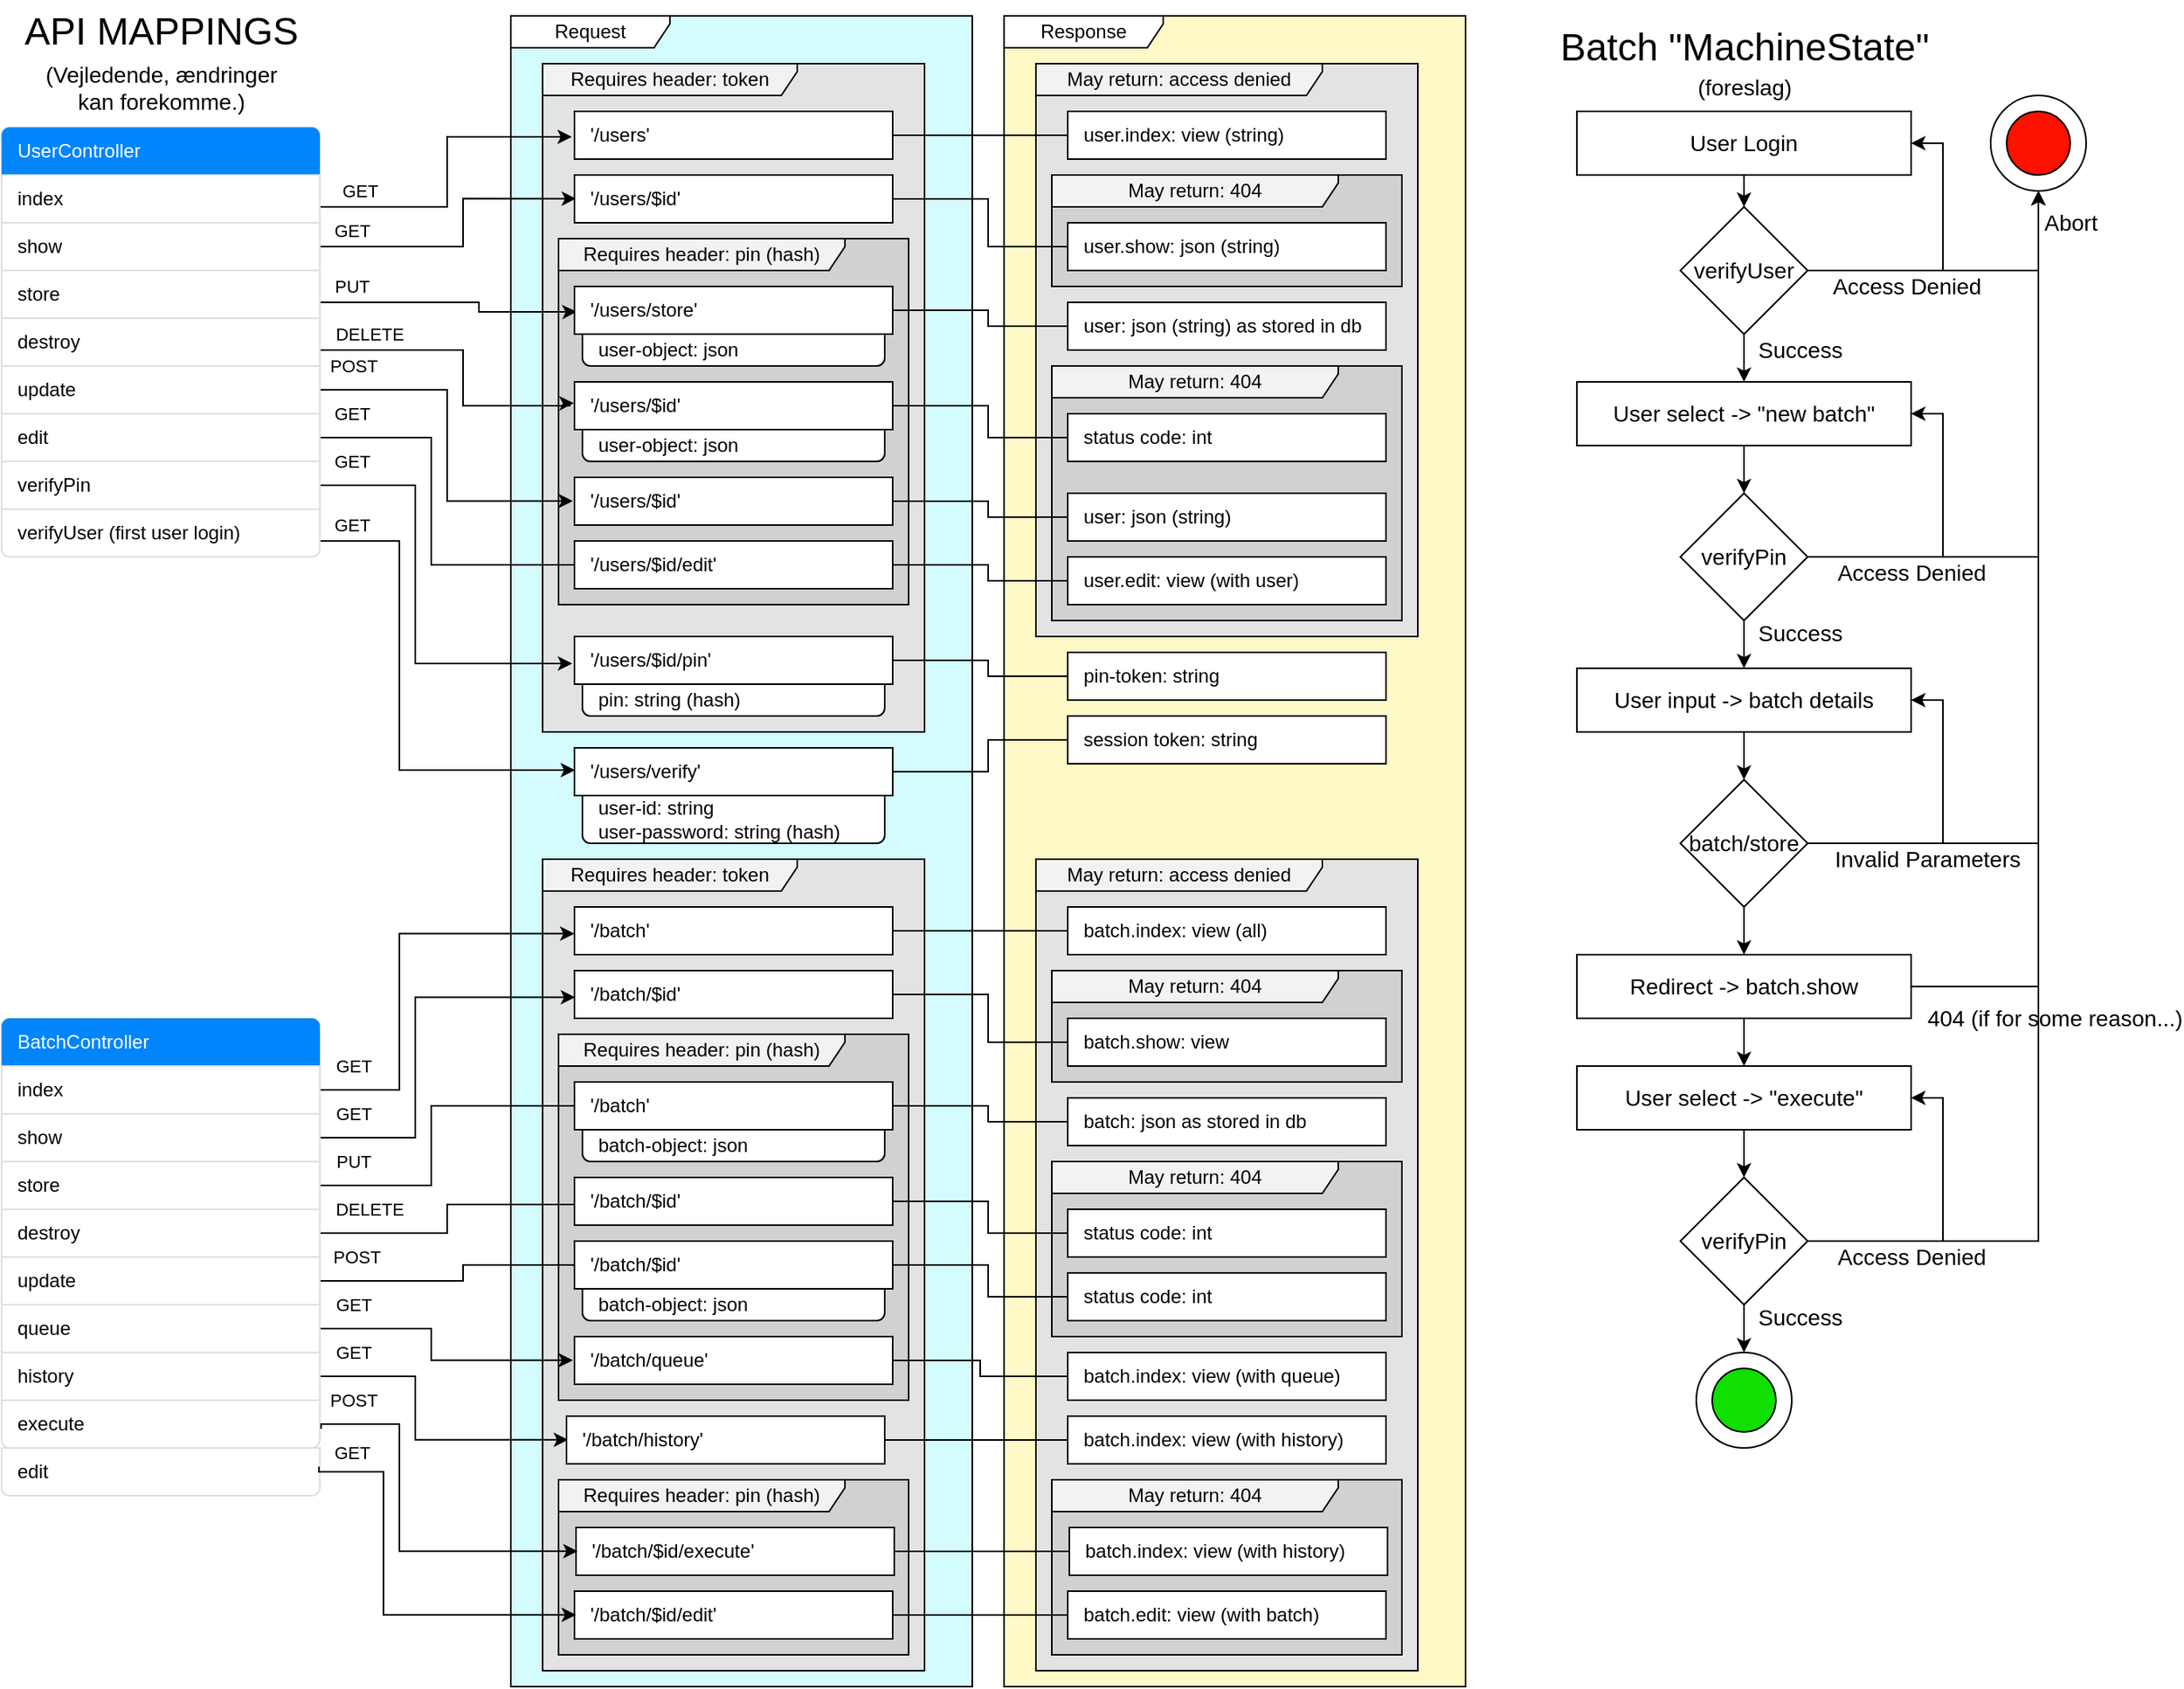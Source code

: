 <mxfile version="20.6.0" type="device"><diagram id="6fcOfzguqGOoVbj95VG0" name="Side-1"><mxGraphModel dx="1591" dy="877" grid="1" gridSize="10" guides="1" tooltips="1" connect="1" arrows="1" fold="1" page="1" pageScale="1" pageWidth="827" pageHeight="1169" math="0" shadow="0"><root><mxCell id="0"/><mxCell id="1" parent="0"/><mxCell id="3lw5GtNTp9Nj6mwCuDjL-11" value="Request" style="shape=umlFrame;whiteSpace=wrap;html=1;width=100;height=20;swimlaneFillColor=#D4FCFF;" parent="1" vertex="1"><mxGeometry x="330" y="30" width="290" height="1050" as="geometry"/></mxCell><mxCell id="9QQ2EJoDuNbu0dj3QV4t-81" value="Requires header: token" style="shape=umlFrame;whiteSpace=wrap;html=1;width=160;height=20;fillColor=#F2F2F2;gradientColor=none;swimlaneFillColor=#E3E3E3;" parent="1" vertex="1"><mxGeometry x="350" y="560" width="240" height="510" as="geometry"/></mxCell><mxCell id="9QQ2EJoDuNbu0dj3QV4t-112" value="Requires header: pin (hash)" style="shape=umlFrame;whiteSpace=wrap;html=1;width=180;height=20;fillColor=#F2F2F2;gradientColor=none;swimlaneFillColor=#D1D1D1;strokeColor=#000000;" parent="1" vertex="1"><mxGeometry x="360" y="950" width="220" height="110" as="geometry"/></mxCell><mxCell id="9QQ2EJoDuNbu0dj3QV4t-108" value="Requires header: pin (hash)" style="shape=umlFrame;whiteSpace=wrap;html=1;width=180;height=20;fillColor=#F2F2F2;gradientColor=none;swimlaneFillColor=#D1D1D1;strokeColor=#000000;" parent="1" vertex="1"><mxGeometry x="360" y="670" width="220" height="230" as="geometry"/></mxCell><mxCell id="9QQ2EJoDuNbu0dj3QV4t-37" value="Requires header: token" style="shape=umlFrame;whiteSpace=wrap;html=1;width=160;height=20;fillColor=#F2F2F2;gradientColor=none;swimlaneFillColor=#E3E3E3;" parent="1" vertex="1"><mxGeometry x="350" y="60" width="240" height="420" as="geometry"/></mxCell><mxCell id="9QQ2EJoDuNbu0dj3QV4t-97" value="Requires header: pin (hash)" style="shape=umlFrame;whiteSpace=wrap;html=1;width=180;height=20;fillColor=#F2F2F2;gradientColor=none;swimlaneFillColor=#D1D1D1;strokeColor=#000000;" parent="1" vertex="1"><mxGeometry x="360" y="170" width="220" height="230" as="geometry"/></mxCell><mxCell id="3lw5GtNTp9Nj6mwCuDjL-31" value="Response" style="shape=umlFrame;whiteSpace=wrap;html=1;width=100;height=20;swimlaneFillColor=#FFF8C7;" parent="1" vertex="1"><mxGeometry x="640" y="30" width="290" height="1050" as="geometry"/></mxCell><mxCell id="9QQ2EJoDuNbu0dj3QV4t-38" value="May return: access denied" style="shape=umlFrame;whiteSpace=wrap;html=1;width=180;height=20;fillColor=#F2F2F2;gradientColor=none;swimlaneFillColor=#E3E3E3;" parent="1" vertex="1"><mxGeometry x="660" y="60" width="240" height="360" as="geometry"/></mxCell><mxCell id="9QQ2EJoDuNbu0dj3QV4t-39" value="May return: 404" style="shape=umlFrame;whiteSpace=wrap;html=1;width=180;height=20;fillColor=#F2F2F2;gradientColor=none;swimlaneFillColor=#D1D1D1;" parent="1" vertex="1"><mxGeometry x="670" y="250" width="220" height="160" as="geometry"/></mxCell><mxCell id="9QQ2EJoDuNbu0dj3QV4t-43" value="May return: access denied" style="shape=umlFrame;whiteSpace=wrap;html=1;width=180;height=20;fillColor=#F2F2F2;gradientColor=none;swimlaneFillColor=#E3E3E3;" parent="1" vertex="1"><mxGeometry x="660" y="560" width="240" height="510" as="geometry"/></mxCell><mxCell id="9QQ2EJoDuNbu0dj3QV4t-88" value="May return: 404" style="shape=umlFrame;whiteSpace=wrap;html=1;width=180;height=20;fillColor=#F2F2F2;gradientColor=none;swimlaneFillColor=#D1D1D1;" parent="1" vertex="1"><mxGeometry x="670" y="950" width="220" height="110" as="geometry"/></mxCell><mxCell id="9QQ2EJoDuNbu0dj3QV4t-83" value="" style="edgeStyle=orthogonalEdgeStyle;rounded=0;orthogonalLoop=1;jettySize=auto;html=1;" parent="1" source="9QQ2EJoDuNbu0dj3QV4t-84" target="9QQ2EJoDuNbu0dj3QV4t-82" edge="1"><mxGeometry relative="1" as="geometry"><Array as="points"><mxPoint x="540" y="1035"/><mxPoint x="540" y="1035"/></Array></mxGeometry></mxCell><mxCell id="9QQ2EJoDuNbu0dj3QV4t-76" value="" style="edgeStyle=orthogonalEdgeStyle;rounded=0;orthogonalLoop=1;jettySize=auto;html=1;" parent="1" source="9QQ2EJoDuNbu0dj3QV4t-75" target="9QQ2EJoDuNbu0dj3QV4t-77" edge="1"><mxGeometry relative="1" as="geometry"><Array as="points"><mxPoint x="550" y="995"/><mxPoint x="550" y="995"/></Array></mxGeometry></mxCell><mxCell id="9QQ2EJoDuNbu0dj3QV4t-45" value="May return: 404" style="shape=umlFrame;whiteSpace=wrap;html=1;width=180;height=20;fillColor=#F2F2F2;gradientColor=none;swimlaneFillColor=#D1D1D1;" parent="1" vertex="1"><mxGeometry x="670" y="750" width="220" height="110" as="geometry"/></mxCell><mxCell id="9QQ2EJoDuNbu0dj3QV4t-44" value="May return: 404" style="shape=umlFrame;whiteSpace=wrap;html=1;width=180;height=20;fillColor=#F2F2F2;gradientColor=none;swimlaneFillColor=#D1D1D1;" parent="1" vertex="1"><mxGeometry x="670" y="630" width="220" height="70" as="geometry"/></mxCell><mxCell id="9QQ2EJoDuNbu0dj3QV4t-41" value="May return: 404" style="shape=umlFrame;whiteSpace=wrap;html=1;width=180;height=20;fillColor=#F2F2F2;gradientColor=none;swimlaneFillColor=#D1D1D1;strokeColor=#000000;" parent="1" vertex="1"><mxGeometry x="670" y="130" width="220" height="70" as="geometry"/></mxCell><mxCell id="9QQ2EJoDuNbu0dj3QV4t-34" value="" style="edgeStyle=orthogonalEdgeStyle;rounded=0;orthogonalLoop=1;jettySize=auto;html=1;" parent="1" source="9QQ2EJoDuNbu0dj3QV4t-33" target="9QQ2EJoDuNbu0dj3QV4t-35" edge="1"><mxGeometry relative="1" as="geometry"><Array as="points"><mxPoint x="560" y="925"/><mxPoint x="560" y="925"/></Array></mxGeometry></mxCell><mxCell id="9QQ2EJoDuNbu0dj3QV4t-19" value="" style="edgeStyle=orthogonalEdgeStyle;rounded=0;orthogonalLoop=1;jettySize=auto;html=1;" parent="1" source="9QQ2EJoDuNbu0dj3QV4t-18" target="9QQ2EJoDuNbu0dj3QV4t-20" edge="1"><mxGeometry relative="1" as="geometry"><Array as="points"><mxPoint x="630" y="815"/><mxPoint x="630" y="835"/></Array></mxGeometry></mxCell><mxCell id="3lw5GtNTp9Nj6mwCuDjL-8" value="" style="edgeStyle=orthogonalEdgeStyle;rounded=0;orthogonalLoop=1;jettySize=auto;html=1;entryX=-0.008;entryY=0.546;entryDx=0;entryDy=0;entryPerimeter=0;" parent="1" source="3lw5GtNTp9Nj6mwCuDjL-1" target="3lw5GtNTp9Nj6mwCuDjL-7" edge="1"><mxGeometry relative="1" as="geometry"><Array as="points"><mxPoint x="290" y="150"/><mxPoint x="290" y="106"/><mxPoint x="368" y="106"/></Array></mxGeometry></mxCell><mxCell id="3lw5GtNTp9Nj6mwCuDjL-17" value="GET" style="edgeLabel;html=1;align=center;verticalAlign=middle;resizable=0;points=[];" parent="3lw5GtNTp9Nj6mwCuDjL-8" vertex="1" connectable="0"><mxGeometry x="-0.274" y="1" relative="1" as="geometry"><mxPoint x="-49" y="-9" as="offset"/></mxGeometry></mxCell><mxCell id="3lw5GtNTp9Nj6mwCuDjL-10" value="" style="edgeStyle=orthogonalEdgeStyle;rounded=0;orthogonalLoop=1;jettySize=auto;html=1;entryX=0.005;entryY=0.494;entryDx=0;entryDy=0;entryPerimeter=0;" parent="1" source="3lw5GtNTp9Nj6mwCuDjL-1" target="3lw5GtNTp9Nj6mwCuDjL-9" edge="1"><mxGeometry relative="1" as="geometry"><Array as="points"><mxPoint x="300" y="175"/><mxPoint x="300" y="145"/></Array></mxGeometry></mxCell><mxCell id="3lw5GtNTp9Nj6mwCuDjL-18" value="GET" style="edgeLabel;html=1;align=center;verticalAlign=middle;resizable=0;points=[];" parent="3lw5GtNTp9Nj6mwCuDjL-10" vertex="1" connectable="0"><mxGeometry x="-0.371" y="3" relative="1" as="geometry"><mxPoint x="-40" y="-7" as="offset"/></mxGeometry></mxCell><mxCell id="3lw5GtNTp9Nj6mwCuDjL-14" value="" style="edgeStyle=orthogonalEdgeStyle;rounded=0;orthogonalLoop=1;jettySize=auto;html=1;entryX=0.007;entryY=0.528;entryDx=0;entryDy=0;entryPerimeter=0;" parent="1" source="3lw5GtNTp9Nj6mwCuDjL-1" target="3lw5GtNTp9Nj6mwCuDjL-13" edge="1"><mxGeometry relative="1" as="geometry"><Array as="points"><mxPoint x="310" y="210"/><mxPoint x="310" y="216"/><mxPoint x="366" y="216"/></Array></mxGeometry></mxCell><mxCell id="3lw5GtNTp9Nj6mwCuDjL-19" value="PUT" style="edgeLabel;html=1;align=center;verticalAlign=middle;resizable=0;points=[];" parent="3lw5GtNTp9Nj6mwCuDjL-14" vertex="1" connectable="0"><mxGeometry x="-0.345" relative="1" as="geometry"><mxPoint x="-35" y="-10" as="offset"/></mxGeometry></mxCell><mxCell id="3lw5GtNTp9Nj6mwCuDjL-21" value="" style="edgeStyle=orthogonalEdgeStyle;rounded=0;orthogonalLoop=1;jettySize=auto;html=1;entryX=-0.002;entryY=0.445;entryDx=0;entryDy=0;entryPerimeter=0;" parent="1" source="3lw5GtNTp9Nj6mwCuDjL-1" target="3lw5GtNTp9Nj6mwCuDjL-20" edge="1"><mxGeometry relative="1" as="geometry"><Array as="points"><mxPoint x="300" y="240"/><mxPoint x="300" y="275"/><mxPoint x="367" y="275"/><mxPoint x="367" y="273"/></Array></mxGeometry></mxCell><mxCell id="3lw5GtNTp9Nj6mwCuDjL-23" value="DELETE" style="edgeLabel;html=1;align=center;verticalAlign=middle;resizable=0;points=[];" parent="3lw5GtNTp9Nj6mwCuDjL-21" vertex="1" connectable="0"><mxGeometry x="-0.343" relative="1" as="geometry"><mxPoint x="-34" y="-10" as="offset"/></mxGeometry></mxCell><mxCell id="3lw5GtNTp9Nj6mwCuDjL-25" value="" style="edgeStyle=orthogonalEdgeStyle;rounded=0;orthogonalLoop=1;jettySize=auto;html=1;entryX=-0.005;entryY=0.497;entryDx=0;entryDy=0;entryPerimeter=0;" parent="1" source="3lw5GtNTp9Nj6mwCuDjL-1" target="3lw5GtNTp9Nj6mwCuDjL-24" edge="1"><mxGeometry relative="1" as="geometry"><Array as="points"><mxPoint x="110" y="265"/><mxPoint x="290" y="265"/><mxPoint x="290" y="335"/></Array></mxGeometry></mxCell><mxCell id="3lw5GtNTp9Nj6mwCuDjL-26" value="POST" style="edgeLabel;html=1;align=center;verticalAlign=middle;resizable=0;points=[];" parent="3lw5GtNTp9Nj6mwCuDjL-25" vertex="1" connectable="0"><mxGeometry x="-0.323" y="2" relative="1" as="geometry"><mxPoint x="19" y="-13" as="offset"/></mxGeometry></mxCell><mxCell id="3lw5GtNTp9Nj6mwCuDjL-28" value="" style="edgeStyle=orthogonalEdgeStyle;rounded=0;orthogonalLoop=1;jettySize=auto;html=1;entryX=0.002;entryY=0.454;entryDx=0;entryDy=0;entryPerimeter=0;" parent="1" source="3lw5GtNTp9Nj6mwCuDjL-1" target="3lw5GtNTp9Nj6mwCuDjL-27" edge="1"><mxGeometry relative="1" as="geometry"><Array as="points"><mxPoint x="130" y="360"/><mxPoint x="260" y="360"/><mxPoint x="260" y="504"/><mxPoint x="370" y="504"/></Array></mxGeometry></mxCell><mxCell id="3lw5GtNTp9Nj6mwCuDjL-29" value="GET" style="edgeLabel;html=1;align=center;verticalAlign=middle;resizable=0;points=[];" parent="3lw5GtNTp9Nj6mwCuDjL-28" vertex="1" connectable="0"><mxGeometry x="0.136" y="1" relative="1" as="geometry"><mxPoint x="-31" y="-51" as="offset"/></mxGeometry></mxCell><mxCell id="9QQ2EJoDuNbu0dj3QV4t-59" value="GET" style="edgeLabel;html=1;align=center;verticalAlign=middle;resizable=0;points=[];" parent="3lw5GtNTp9Nj6mwCuDjL-28" vertex="1" connectable="0"><mxGeometry x="0.136" y="1" relative="1" as="geometry"><mxPoint x="-30" y="469" as="offset"/></mxGeometry></mxCell><mxCell id="9QQ2EJoDuNbu0dj3QV4t-60" value="GET" style="edgeLabel;html=1;align=center;verticalAlign=middle;resizable=0;points=[];" parent="3lw5GtNTp9Nj6mwCuDjL-28" vertex="1" connectable="0"><mxGeometry x="0.136" y="1" relative="1" as="geometry"><mxPoint x="-30" y="439" as="offset"/></mxGeometry></mxCell><mxCell id="9QQ2EJoDuNbu0dj3QV4t-61" value="POST" style="edgeLabel;html=1;align=center;verticalAlign=middle;resizable=0;points=[];" parent="3lw5GtNTp9Nj6mwCuDjL-28" vertex="1" connectable="0"><mxGeometry x="0.136" y="1" relative="1" as="geometry"><mxPoint x="-28" y="409" as="offset"/></mxGeometry></mxCell><mxCell id="9QQ2EJoDuNbu0dj3QV4t-62" value="DELETE" style="edgeLabel;html=1;align=center;verticalAlign=middle;resizable=0;points=[];" parent="3lw5GtNTp9Nj6mwCuDjL-28" vertex="1" connectable="0"><mxGeometry x="0.136" y="1" relative="1" as="geometry"><mxPoint x="-20" y="379" as="offset"/></mxGeometry></mxCell><mxCell id="9QQ2EJoDuNbu0dj3QV4t-69" value="PUT" style="edgeLabel;html=1;align=center;verticalAlign=middle;resizable=0;points=[];" parent="3lw5GtNTp9Nj6mwCuDjL-28" vertex="1" connectable="0"><mxGeometry x="0.136" y="1" relative="1" as="geometry"><mxPoint x="-30" y="349" as="offset"/></mxGeometry></mxCell><mxCell id="9QQ2EJoDuNbu0dj3QV4t-70" value="GET" style="edgeLabel;html=1;align=center;verticalAlign=middle;resizable=0;points=[];" parent="3lw5GtNTp9Nj6mwCuDjL-28" vertex="1" connectable="0"><mxGeometry x="0.136" y="1" relative="1" as="geometry"><mxPoint x="-30" y="319" as="offset"/></mxGeometry></mxCell><mxCell id="9QQ2EJoDuNbu0dj3QV4t-71" value="GET" style="edgeLabel;html=1;align=center;verticalAlign=middle;resizable=0;points=[];" parent="3lw5GtNTp9Nj6mwCuDjL-28" vertex="1" connectable="0"><mxGeometry x="0.136" y="1" relative="1" as="geometry"><mxPoint x="-30" y="289" as="offset"/></mxGeometry></mxCell><mxCell id="9QQ2EJoDuNbu0dj3QV4t-80" value="POST" style="edgeLabel;html=1;align=center;verticalAlign=middle;resizable=0;points=[];" parent="3lw5GtNTp9Nj6mwCuDjL-28" vertex="1" connectable="0"><mxGeometry x="0.136" y="1" relative="1" as="geometry"><mxPoint x="-30" y="499" as="offset"/></mxGeometry></mxCell><mxCell id="9QQ2EJoDuNbu0dj3QV4t-86" value="GET" style="edgeLabel;html=1;align=center;verticalAlign=middle;resizable=0;points=[];" parent="3lw5GtNTp9Nj6mwCuDjL-28" vertex="1" connectable="0"><mxGeometry x="0.136" y="1" relative="1" as="geometry"><mxPoint x="-31" y="532" as="offset"/></mxGeometry></mxCell><mxCell id="9QQ2EJoDuNbu0dj3QV4t-95" value="GET" style="edgeLabel;html=1;align=center;verticalAlign=middle;resizable=0;points=[];" parent="3lw5GtNTp9Nj6mwCuDjL-28" vertex="1" connectable="0"><mxGeometry x="0.136" y="1" relative="1" as="geometry"><mxPoint x="-31" y="-121" as="offset"/></mxGeometry></mxCell><mxCell id="9QQ2EJoDuNbu0dj3QV4t-118" value="GET" style="edgeLabel;html=1;align=center;verticalAlign=middle;resizable=0;points=[];" parent="3lw5GtNTp9Nj6mwCuDjL-28" vertex="1" connectable="0"><mxGeometry x="0.136" y="1" relative="1" as="geometry"><mxPoint x="-31" y="-91" as="offset"/></mxGeometry></mxCell><mxCell id="3lw5GtNTp9Nj6mwCuDjL-1" value="" style="html=1;shadow=0;dashed=0;shape=mxgraph.bootstrap.rrect;rSize=5;strokeColor=#DFDFDF;html=1;whiteSpace=wrap;fillColor=#FFFFFF;fontColor=#000000;" parent="1" vertex="1"><mxGeometry x="10" y="100" width="200" height="150" as="geometry"/></mxCell><mxCell id="9QQ2EJoDuNbu0dj3QV4t-94" style="edgeStyle=orthogonalEdgeStyle;rounded=0;orthogonalLoop=1;jettySize=auto;html=1;entryX=0.001;entryY=0.511;entryDx=0;entryDy=0;entryPerimeter=0;fontSize=14;" parent="3lw5GtNTp9Nj6mwCuDjL-1" source="9QQ2EJoDuNbu0dj3QV4t-90" target="9QQ2EJoDuNbu0dj3QV4t-92" edge="1"><mxGeometry relative="1" as="geometry"><Array as="points"><mxPoint x="270" y="195"/><mxPoint x="270" y="275"/><mxPoint x="363" y="275"/></Array></mxGeometry></mxCell><mxCell id="3lw5GtNTp9Nj6mwCuDjL-2" value="UserController" style="html=1;shadow=0;dashed=0;shape=mxgraph.bootstrap.topButton;rSize=5;strokeColor=none;fillColor=#0085FC;fontColor=#ffffff;perimeter=none;whiteSpace=wrap;resizeWidth=1;align=left;spacing=10;" parent="3lw5GtNTp9Nj6mwCuDjL-1" vertex="1"><mxGeometry width="200" height="30" relative="1" as="geometry"/></mxCell><mxCell id="3lw5GtNTp9Nj6mwCuDjL-3" value="index" style="strokeColor=inherit;fillColor=inherit;gradientColor=inherit;fontColor=inherit;html=1;shadow=0;dashed=0;perimeter=none;whiteSpace=wrap;resizeWidth=1;align=left;spacing=10;" parent="3lw5GtNTp9Nj6mwCuDjL-1" vertex="1"><mxGeometry width="200" height="30" relative="1" as="geometry"><mxPoint y="30" as="offset"/></mxGeometry></mxCell><mxCell id="3lw5GtNTp9Nj6mwCuDjL-4" value="show" style="strokeColor=inherit;fillColor=inherit;gradientColor=inherit;fontColor=inherit;html=1;shadow=0;dashed=0;perimeter=none;whiteSpace=wrap;resizeWidth=1;align=left;spacing=10;" parent="3lw5GtNTp9Nj6mwCuDjL-1" vertex="1"><mxGeometry width="200" height="30" relative="1" as="geometry"><mxPoint y="60" as="offset"/></mxGeometry></mxCell><mxCell id="3lw5GtNTp9Nj6mwCuDjL-5" value="store" style="strokeColor=inherit;fillColor=inherit;gradientColor=inherit;fontColor=inherit;html=1;shadow=0;dashed=0;perimeter=none;whiteSpace=wrap;resizeWidth=1;align=left;spacing=10;" parent="3lw5GtNTp9Nj6mwCuDjL-1" vertex="1"><mxGeometry width="200" height="30" relative="1" as="geometry"><mxPoint y="90" as="offset"/></mxGeometry></mxCell><mxCell id="3lw5GtNTp9Nj6mwCuDjL-6" value="destroy" style="strokeColor=inherit;fillColor=inherit;gradientColor=inherit;fontColor=inherit;html=1;shadow=0;dashed=0;rSize=5;perimeter=none;whiteSpace=wrap;resizeWidth=1;resizeHeight=0;align=left;spacing=10;" parent="3lw5GtNTp9Nj6mwCuDjL-1" vertex="1"><mxGeometry y="1" width="200" height="30" relative="1" as="geometry"><mxPoint y="-30" as="offset"/></mxGeometry></mxCell><mxCell id="3lw5GtNTp9Nj6mwCuDjL-15" value="update" style="strokeColor=inherit;fillColor=inherit;gradientColor=inherit;fontColor=inherit;html=1;shadow=0;dashed=0;rSize=5;perimeter=none;whiteSpace=wrap;resizeWidth=1;resizeHeight=0;align=left;spacing=10;" parent="3lw5GtNTp9Nj6mwCuDjL-1" vertex="1"><mxGeometry y="1" width="200" height="30" relative="1" as="geometry"><mxPoint as="offset"/></mxGeometry></mxCell><mxCell id="3lw5GtNTp9Nj6mwCuDjL-22" value="verifyUser (first user login)" style="strokeColor=inherit;fillColor=inherit;gradientColor=inherit;fontColor=inherit;html=1;shadow=0;dashed=0;shape=mxgraph.bootstrap.bottomButton;rSize=5;perimeter=none;whiteSpace=wrap;resizeWidth=1;resizeHeight=0;align=left;spacing=10;" parent="3lw5GtNTp9Nj6mwCuDjL-1" vertex="1"><mxGeometry y="1" width="200" height="30" relative="1" as="geometry"><mxPoint y="90" as="offset"/></mxGeometry></mxCell><mxCell id="9QQ2EJoDuNbu0dj3QV4t-90" value="edit" style="strokeColor=inherit;fillColor=inherit;gradientColor=inherit;fontColor=inherit;html=1;shadow=0;dashed=0;rSize=5;perimeter=none;whiteSpace=wrap;resizeWidth=1;resizeHeight=0;align=left;spacing=10;" parent="3lw5GtNTp9Nj6mwCuDjL-1" vertex="1"><mxGeometry y="1" width="200" height="30" relative="1" as="geometry"><mxPoint y="30" as="offset"/></mxGeometry></mxCell><mxCell id="9QQ2EJoDuNbu0dj3QV4t-117" style="edgeStyle=orthogonalEdgeStyle;rounded=0;orthogonalLoop=1;jettySize=auto;html=1;fontSize=14;entryX=-0.007;entryY=0.553;entryDx=0;entryDy=0;entryPerimeter=0;" parent="3lw5GtNTp9Nj6mwCuDjL-1" source="9QQ2EJoDuNbu0dj3QV4t-113" target="9QQ2EJoDuNbu0dj3QV4t-116" edge="1"><mxGeometry relative="1" as="geometry"><Array as="points"><mxPoint x="260" y="225"/><mxPoint x="260" y="337"/><mxPoint x="359" y="337"/></Array></mxGeometry></mxCell><mxCell id="9QQ2EJoDuNbu0dj3QV4t-113" value="verifyPin" style="strokeColor=inherit;fillColor=inherit;gradientColor=inherit;fontColor=inherit;html=1;shadow=0;dashed=0;rSize=5;perimeter=none;whiteSpace=wrap;resizeWidth=1;resizeHeight=0;align=left;spacing=10;" parent="3lw5GtNTp9Nj6mwCuDjL-1" vertex="1"><mxGeometry y="1" width="200" height="30" relative="1" as="geometry"><mxPoint y="60" as="offset"/></mxGeometry></mxCell><mxCell id="3lw5GtNTp9Nj6mwCuDjL-34" value="" style="edgeStyle=orthogonalEdgeStyle;rounded=0;orthogonalLoop=1;jettySize=auto;html=1;" parent="1" source="3lw5GtNTp9Nj6mwCuDjL-7" target="3lw5GtNTp9Nj6mwCuDjL-33" edge="1"><mxGeometry relative="1" as="geometry"/></mxCell><mxCell id="3lw5GtNTp9Nj6mwCuDjL-7" value="'/users'" style="strokeColor=inherit;fillColor=inherit;gradientColor=inherit;fontColor=inherit;html=1;shadow=0;dashed=0;perimeter=none;whiteSpace=wrap;resizeWidth=1;align=left;spacing=10;" parent="1" vertex="1"><mxGeometry x="310" y="170" width="200" height="30" relative="1" as="geometry"><mxPoint x="370" y="90" as="offset"/></mxGeometry></mxCell><mxCell id="3lw5GtNTp9Nj6mwCuDjL-36" value="" style="edgeStyle=orthogonalEdgeStyle;rounded=0;orthogonalLoop=1;jettySize=auto;html=1;" parent="1" source="3lw5GtNTp9Nj6mwCuDjL-9" target="3lw5GtNTp9Nj6mwCuDjL-35" edge="1"><mxGeometry relative="1" as="geometry"><Array as="points"><mxPoint x="630" y="145"/><mxPoint x="630" y="175"/></Array></mxGeometry></mxCell><mxCell id="3lw5GtNTp9Nj6mwCuDjL-9" value="'/users/$id'" style="strokeColor=inherit;fillColor=inherit;gradientColor=inherit;fontColor=inherit;html=1;shadow=0;dashed=0;perimeter=none;whiteSpace=wrap;resizeWidth=1;align=left;spacing=10;" parent="1" vertex="1"><mxGeometry x="310" y="170" width="200" height="30" relative="1" as="geometry"><mxPoint x="370" y="130" as="offset"/></mxGeometry></mxCell><mxCell id="9QQ2EJoDuNbu0dj3QV4t-106" style="edgeStyle=orthogonalEdgeStyle;rounded=0;orthogonalLoop=1;jettySize=auto;html=1;fontSize=14;" parent="1" source="3lw5GtNTp9Nj6mwCuDjL-13" target="3lw5GtNTp9Nj6mwCuDjL-37" edge="1"><mxGeometry relative="1" as="geometry"><Array as="points"><mxPoint x="630" y="215"/><mxPoint x="630" y="225"/></Array></mxGeometry></mxCell><mxCell id="3lw5GtNTp9Nj6mwCuDjL-13" value="'/users/store'" style="strokeColor=inherit;fillColor=inherit;gradientColor=inherit;fontColor=inherit;html=1;shadow=0;dashed=0;perimeter=none;whiteSpace=wrap;resizeWidth=1;align=left;spacing=10;" parent="1" vertex="1"><mxGeometry x="310" y="120" width="200" height="30" relative="1" as="geometry"><mxPoint x="370" y="200" as="offset"/></mxGeometry></mxCell><mxCell id="9QQ2EJoDuNbu0dj3QV4t-105" style="edgeStyle=orthogonalEdgeStyle;rounded=0;orthogonalLoop=1;jettySize=auto;html=1;fontSize=14;" parent="1" source="3lw5GtNTp9Nj6mwCuDjL-20" target="3lw5GtNTp9Nj6mwCuDjL-39" edge="1"><mxGeometry relative="1" as="geometry"><Array as="points"><mxPoint x="630" y="275"/><mxPoint x="630" y="295"/></Array></mxGeometry></mxCell><mxCell id="3lw5GtNTp9Nj6mwCuDjL-20" value="'/users/$id'" style="strokeColor=inherit;fillColor=inherit;gradientColor=inherit;fontColor=inherit;html=1;shadow=0;dashed=0;rSize=5;perimeter=none;whiteSpace=wrap;resizeWidth=1;resizeHeight=0;align=left;spacing=10;" parent="1" vertex="1"><mxGeometry x="310" y="120" width="200" height="30" relative="1" as="geometry"><mxPoint x="370" y="260" as="offset"/></mxGeometry></mxCell><mxCell id="9QQ2EJoDuNbu0dj3QV4t-104" style="edgeStyle=orthogonalEdgeStyle;rounded=0;orthogonalLoop=1;jettySize=auto;html=1;fontSize=14;" parent="1" source="3lw5GtNTp9Nj6mwCuDjL-24" target="3lw5GtNTp9Nj6mwCuDjL-41" edge="1"><mxGeometry relative="1" as="geometry"><Array as="points"><mxPoint x="630" y="335"/><mxPoint x="630" y="345"/></Array></mxGeometry></mxCell><mxCell id="3lw5GtNTp9Nj6mwCuDjL-24" value="'/users/$id'" style="strokeColor=inherit;fillColor=inherit;gradientColor=inherit;fontColor=inherit;html=1;shadow=0;dashed=0;srSize=5;perimeter=none;whiteSpace=wrap;resizeWidth=1;resizeHeight=0;align=left;spacing=10;" parent="1" vertex="1"><mxGeometry x="310" y="120" width="200" height="30" relative="1" as="geometry"><mxPoint x="370" y="320" as="offset"/></mxGeometry></mxCell><mxCell id="9QQ2EJoDuNbu0dj3QV4t-102" style="edgeStyle=orthogonalEdgeStyle;rounded=0;orthogonalLoop=1;jettySize=auto;html=1;fontSize=14;" parent="1" source="3lw5GtNTp9Nj6mwCuDjL-27" target="3lw5GtNTp9Nj6mwCuDjL-43" edge="1"><mxGeometry relative="1" as="geometry"><Array as="points"><mxPoint x="630" y="505"/><mxPoint x="630" y="485"/></Array></mxGeometry></mxCell><mxCell id="3lw5GtNTp9Nj6mwCuDjL-27" value="'/users/verify'" style="strokeColor=inherit;fillColor=inherit;gradientColor=inherit;fontColor=inherit;html=1;shadow=0;dashed=0;perimeter=none;whiteSpace=wrap;resizeWidth=1;resizeHeight=0;align=left;spacing=10;" parent="1" vertex="1"><mxGeometry x="310" y="120" width="200" height="30" relative="1" as="geometry"><mxPoint x="370" y="490" as="offset"/></mxGeometry></mxCell><mxCell id="3lw5GtNTp9Nj6mwCuDjL-30" value="user-id: string&lt;br&gt;user-password: string (hash)" style="strokeColor=inherit;fillColor=inherit;gradientColor=inherit;fontColor=inherit;html=1;shadow=0;dashed=0;shape=mxgraph.bootstrap.bottomButton;rSize=5;perimeter=none;whiteSpace=wrap;resizeWidth=1;resizeHeight=0;align=left;spacing=10;" parent="1" vertex="1"><mxGeometry x="310" y="120" width="190" height="30" relative="1" as="geometry"><mxPoint x="375" y="520" as="offset"/></mxGeometry></mxCell><mxCell id="3lw5GtNTp9Nj6mwCuDjL-32" value="&lt;font style=&quot;font-size: 24px;&quot;&gt;API MAPPINGS&lt;/font&gt;" style="text;html=1;align=center;verticalAlign=middle;resizable=0;points=[];autosize=1;strokeColor=none;fillColor=none;" parent="1" vertex="1"><mxGeometry x="10" y="20" width="200" height="40" as="geometry"/></mxCell><mxCell id="3lw5GtNTp9Nj6mwCuDjL-33" value="user.index: view (string)" style="strokeColor=inherit;fillColor=inherit;gradientColor=inherit;fontColor=inherit;html=1;shadow=0;dashed=0;perimeter=none;whiteSpace=wrap;resizeWidth=1;align=left;spacing=10;" parent="1" vertex="1"><mxGeometry x="590" y="170" width="200" height="30" relative="1" as="geometry"><mxPoint x="680" y="90" as="offset"/></mxGeometry></mxCell><mxCell id="3lw5GtNTp9Nj6mwCuDjL-35" value="user.show: json (string)" style="strokeColor=inherit;fillColor=inherit;gradientColor=inherit;fontColor=inherit;html=1;shadow=0;dashed=0;perimeter=none;whiteSpace=wrap;resizeWidth=1;align=left;spacing=10;" parent="1" vertex="1"><mxGeometry x="590" y="170" width="200" height="30" relative="1" as="geometry"><mxPoint x="680" y="160" as="offset"/></mxGeometry></mxCell><mxCell id="3lw5GtNTp9Nj6mwCuDjL-37" value="user: json (string) as stored in db" style="strokeColor=inherit;fillColor=inherit;gradientColor=inherit;fontColor=inherit;html=1;shadow=0;dashed=0;perimeter=none;whiteSpace=wrap;resizeWidth=1;align=left;spacing=10;" parent="1" vertex="1"><mxGeometry x="590" y="120" width="200" height="30" relative="1" as="geometry"><mxPoint x="680" y="210" as="offset"/></mxGeometry></mxCell><mxCell id="3lw5GtNTp9Nj6mwCuDjL-39" value="status code: int" style="strokeColor=inherit;fillColor=inherit;gradientColor=inherit;fontColor=inherit;html=1;shadow=0;dashed=0;rSize=5;perimeter=none;whiteSpace=wrap;resizeWidth=1;resizeHeight=0;align=left;spacing=10;" parent="1" vertex="1"><mxGeometry x="590" y="120" width="200" height="30" relative="1" as="geometry"><mxPoint x="680" y="280" as="offset"/></mxGeometry></mxCell><mxCell id="3lw5GtNTp9Nj6mwCuDjL-41" value="user: json (string)" style="strokeColor=inherit;fillColor=inherit;gradientColor=inherit;fontColor=inherit;html=1;shadow=0;dashed=0;rSize=5;perimeter=none;whiteSpace=wrap;resizeWidth=1;resizeHeight=0;align=left;spacing=10;" parent="1" vertex="1"><mxGeometry x="590" y="120" width="200" height="30" relative="1" as="geometry"><mxPoint x="680" y="330" as="offset"/></mxGeometry></mxCell><mxCell id="3lw5GtNTp9Nj6mwCuDjL-43" value="session token: string" style="strokeColor=inherit;fillColor=inherit;gradientColor=inherit;fontColor=inherit;html=1;shadow=0;dashed=0;rSize=5;perimeter=none;whiteSpace=wrap;resizeWidth=1;resizeHeight=0;align=left;spacing=10;" parent="1" vertex="1"><mxGeometry x="590" y="120" width="200" height="30" relative="1" as="geometry"><mxPoint x="680" y="470" as="offset"/></mxGeometry></mxCell><mxCell id="3lw5GtNTp9Nj6mwCuDjL-45" value="" style="html=1;shadow=0;dashed=0;shape=mxgraph.bootstrap.rrect;rSize=5;strokeColor=#DFDFDF;html=1;whiteSpace=wrap;fillColor=#FFFFFF;fontColor=#000000;" parent="1" vertex="1"><mxGeometry x="10" y="660" width="200" height="150" as="geometry"/></mxCell><mxCell id="9QQ2EJoDuNbu0dj3QV4t-47" style="edgeStyle=orthogonalEdgeStyle;rounded=0;orthogonalLoop=1;jettySize=auto;html=1;entryX=0;entryY=0.56;entryDx=0;entryDy=0;entryPerimeter=0;fontSize=24;" parent="3lw5GtNTp9Nj6mwCuDjL-45" source="3lw5GtNTp9Nj6mwCuDjL-47" target="3lw5GtNTp9Nj6mwCuDjL-53" edge="1"><mxGeometry relative="1" as="geometry"><Array as="points"><mxPoint x="250" y="45"/><mxPoint x="250" y="-53"/></Array></mxGeometry></mxCell><mxCell id="9QQ2EJoDuNbu0dj3QV4t-48" style="edgeStyle=orthogonalEdgeStyle;rounded=0;orthogonalLoop=1;jettySize=auto;html=1;entryX=0.002;entryY=0.56;entryDx=0;entryDy=0;entryPerimeter=0;fontSize=24;" parent="3lw5GtNTp9Nj6mwCuDjL-45" source="3lw5GtNTp9Nj6mwCuDjL-48" target="3lw5GtNTp9Nj6mwCuDjL-58" edge="1"><mxGeometry relative="1" as="geometry"><Array as="points"><mxPoint x="260" y="75"/><mxPoint x="260" y="-13"/></Array></mxGeometry></mxCell><mxCell id="9QQ2EJoDuNbu0dj3QV4t-53" style="edgeStyle=orthogonalEdgeStyle;rounded=0;orthogonalLoop=1;jettySize=auto;html=1;entryX=-0.005;entryY=0.513;entryDx=0;entryDy=0;entryPerimeter=0;fontSize=24;" parent="3lw5GtNTp9Nj6mwCuDjL-45" source="3lw5GtNTp9Nj6mwCuDjL-49" target="9QQ2EJoDuNbu0dj3QV4t-7" edge="1"><mxGeometry relative="1" as="geometry"><Array as="points"><mxPoint x="270" y="105"/><mxPoint x="270" y="55"/><mxPoint x="364" y="55"/></Array></mxGeometry></mxCell><mxCell id="9QQ2EJoDuNbu0dj3QV4t-54" style="edgeStyle=orthogonalEdgeStyle;rounded=0;orthogonalLoop=1;jettySize=auto;html=1;entryX=0.002;entryY=0.56;entryDx=0;entryDy=0;entryPerimeter=0;fontSize=24;" parent="3lw5GtNTp9Nj6mwCuDjL-45" source="3lw5GtNTp9Nj6mwCuDjL-50" target="9QQ2EJoDuNbu0dj3QV4t-11" edge="1"><mxGeometry relative="1" as="geometry"><Array as="points"><mxPoint x="280" y="135"/><mxPoint x="280" y="117"/><mxPoint x="365" y="117"/></Array></mxGeometry></mxCell><mxCell id="9QQ2EJoDuNbu0dj3QV4t-55" style="edgeStyle=orthogonalEdgeStyle;rounded=0;orthogonalLoop=1;jettySize=auto;html=1;entryX=-0.007;entryY=0.513;entryDx=0;entryDy=0;entryPerimeter=0;fontSize=24;" parent="3lw5GtNTp9Nj6mwCuDjL-45" source="3lw5GtNTp9Nj6mwCuDjL-51" target="9QQ2EJoDuNbu0dj3QV4t-18" edge="1"><mxGeometry relative="1" as="geometry"><Array as="points"><mxPoint x="290" y="165"/><mxPoint x="290" y="155"/><mxPoint x="364" y="155"/></Array></mxGeometry></mxCell><mxCell id="9QQ2EJoDuNbu0dj3QV4t-56" style="edgeStyle=orthogonalEdgeStyle;rounded=0;orthogonalLoop=1;jettySize=auto;html=1;entryX=-0.005;entryY=0.497;entryDx=0;entryDy=0;entryPerimeter=0;fontSize=24;" parent="3lw5GtNTp9Nj6mwCuDjL-45" source="9QQ2EJoDuNbu0dj3QV4t-23" target="9QQ2EJoDuNbu0dj3QV4t-27" edge="1"><mxGeometry relative="1" as="geometry"><Array as="points"><mxPoint x="270" y="195"/><mxPoint x="270" y="215"/></Array></mxGeometry></mxCell><mxCell id="9QQ2EJoDuNbu0dj3QV4t-57" style="edgeStyle=orthogonalEdgeStyle;rounded=0;orthogonalLoop=1;jettySize=auto;html=1;entryX=0.005;entryY=0.497;entryDx=0;entryDy=0;entryPerimeter=0;fontSize=24;" parent="3lw5GtNTp9Nj6mwCuDjL-45" source="9QQ2EJoDuNbu0dj3QV4t-30" target="9QQ2EJoDuNbu0dj3QV4t-33" edge="1"><mxGeometry relative="1" as="geometry"><Array as="points"><mxPoint x="260" y="225"/><mxPoint x="260" y="265"/></Array></mxGeometry></mxCell><mxCell id="3lw5GtNTp9Nj6mwCuDjL-46" value="BatchController" style="html=1;shadow=0;dashed=0;shape=mxgraph.bootstrap.topButton;rSize=5;strokeColor=none;fillColor=#0085FC;fontColor=#ffffff;perimeter=none;whiteSpace=wrap;resizeWidth=1;align=left;spacing=10;" parent="3lw5GtNTp9Nj6mwCuDjL-45" vertex="1"><mxGeometry width="200" height="30" relative="1" as="geometry"/></mxCell><mxCell id="3lw5GtNTp9Nj6mwCuDjL-47" value="index" style="strokeColor=inherit;fillColor=inherit;gradientColor=inherit;fontColor=inherit;html=1;shadow=0;dashed=0;perimeter=none;whiteSpace=wrap;resizeWidth=1;align=left;spacing=10;" parent="3lw5GtNTp9Nj6mwCuDjL-45" vertex="1"><mxGeometry width="200" height="30" relative="1" as="geometry"><mxPoint y="30" as="offset"/></mxGeometry></mxCell><mxCell id="3lw5GtNTp9Nj6mwCuDjL-48" value="show" style="strokeColor=inherit;fillColor=inherit;gradientColor=inherit;fontColor=inherit;html=1;shadow=0;dashed=0;perimeter=none;whiteSpace=wrap;resizeWidth=1;align=left;spacing=10;" parent="3lw5GtNTp9Nj6mwCuDjL-45" vertex="1"><mxGeometry width="200" height="30" relative="1" as="geometry"><mxPoint y="60" as="offset"/></mxGeometry></mxCell><mxCell id="3lw5GtNTp9Nj6mwCuDjL-49" value="store" style="strokeColor=inherit;fillColor=inherit;gradientColor=inherit;fontColor=inherit;html=1;shadow=0;dashed=0;perimeter=none;whiteSpace=wrap;resizeWidth=1;align=left;spacing=10;" parent="3lw5GtNTp9Nj6mwCuDjL-45" vertex="1"><mxGeometry width="200" height="30" relative="1" as="geometry"><mxPoint y="90" as="offset"/></mxGeometry></mxCell><mxCell id="3lw5GtNTp9Nj6mwCuDjL-50" value="destroy" style="strokeColor=inherit;fillColor=inherit;gradientColor=inherit;fontColor=inherit;html=1;shadow=0;dashed=0;rSize=5;perimeter=none;whiteSpace=wrap;resizeWidth=1;resizeHeight=0;align=left;spacing=10;" parent="3lw5GtNTp9Nj6mwCuDjL-45" vertex="1"><mxGeometry y="1" width="200" height="30" relative="1" as="geometry"><mxPoint y="-30" as="offset"/></mxGeometry></mxCell><mxCell id="3lw5GtNTp9Nj6mwCuDjL-51" value="update" style="strokeColor=inherit;fillColor=inherit;gradientColor=inherit;fontColor=inherit;html=1;shadow=0;dashed=0;rSize=5;perimeter=none;whiteSpace=wrap;resizeWidth=1;resizeHeight=0;align=left;spacing=10;" parent="3lw5GtNTp9Nj6mwCuDjL-45" vertex="1"><mxGeometry y="1" width="200" height="30" relative="1" as="geometry"><mxPoint as="offset"/></mxGeometry></mxCell><mxCell id="9QQ2EJoDuNbu0dj3QV4t-23" value="queue" style="strokeColor=inherit;fillColor=inherit;gradientColor=inherit;fontColor=inherit;html=1;shadow=0;dashed=0;perimeter=none;whiteSpace=wrap;resizeWidth=1;align=left;spacing=10;" parent="3lw5GtNTp9Nj6mwCuDjL-45" vertex="1"><mxGeometry width="200" height="30" relative="1" as="geometry"><mxPoint y="180" as="offset"/></mxGeometry></mxCell><mxCell id="9QQ2EJoDuNbu0dj3QV4t-30" value="history" style="strokeColor=inherit;fillColor=inherit;gradientColor=inherit;fontColor=inherit;html=1;shadow=0;dashed=0;rSize=5;perimeter=none;whiteSpace=wrap;resizeWidth=1;resizeHeight=0;align=left;spacing=10;" parent="3lw5GtNTp9Nj6mwCuDjL-45" vertex="1"><mxGeometry y="1" width="200" height="30" relative="1" as="geometry"><mxPoint y="60" as="offset"/></mxGeometry></mxCell><mxCell id="9QQ2EJoDuNbu0dj3QV4t-73" value="execute" style="strokeColor=inherit;fillColor=inherit;gradientColor=inherit;fontColor=inherit;html=1;shadow=0;dashed=0;shape=mxgraph.bootstrap.bottomButton;rSize=5;perimeter=none;whiteSpace=wrap;resizeWidth=1;resizeHeight=0;align=left;spacing=10;" parent="3lw5GtNTp9Nj6mwCuDjL-45" vertex="1"><mxGeometry y="1" width="200" height="30" relative="1" as="geometry"><mxPoint y="90" as="offset"/></mxGeometry></mxCell><mxCell id="9QQ2EJoDuNbu0dj3QV4t-87" value="edit" style="strokeColor=inherit;fillColor=inherit;gradientColor=inherit;fontColor=inherit;html=1;shadow=0;dashed=0;shape=mxgraph.bootstrap.bottomButton;rSize=5;perimeter=none;whiteSpace=wrap;resizeWidth=1;resizeHeight=0;align=left;spacing=10;" parent="3lw5GtNTp9Nj6mwCuDjL-45" vertex="1"><mxGeometry y="1" width="200" height="30" relative="1" as="geometry"><mxPoint y="120" as="offset"/></mxGeometry></mxCell><mxCell id="3lw5GtNTp9Nj6mwCuDjL-57" value="" style="edgeStyle=orthogonalEdgeStyle;rounded=0;orthogonalLoop=1;jettySize=auto;html=1;" parent="1" source="3lw5GtNTp9Nj6mwCuDjL-53" target="3lw5GtNTp9Nj6mwCuDjL-56" edge="1"><mxGeometry relative="1" as="geometry"/></mxCell><mxCell id="3lw5GtNTp9Nj6mwCuDjL-53" value="'/batch'" style="strokeColor=inherit;fillColor=inherit;gradientColor=inherit;fontColor=inherit;html=1;shadow=0;dashed=0;perimeter=none;whiteSpace=wrap;resizeWidth=1;align=left;spacing=10;" parent="1" vertex="1"><mxGeometry x="290" y="460" width="200" height="30" relative="1" as="geometry"><mxPoint x="370" y="590" as="offset"/></mxGeometry></mxCell><mxCell id="3lw5GtNTp9Nj6mwCuDjL-56" value="batch.index: view (all)" style="strokeColor=inherit;fillColor=inherit;gradientColor=inherit;fontColor=inherit;html=1;shadow=0;dashed=0;perimeter=none;whiteSpace=wrap;resizeWidth=1;align=left;spacing=10;" parent="1" vertex="1"><mxGeometry x="570" y="460" width="200" height="30" relative="1" as="geometry"><mxPoint x="680" y="590" as="offset"/></mxGeometry></mxCell><mxCell id="3lw5GtNTp9Nj6mwCuDjL-62" value="" style="edgeStyle=orthogonalEdgeStyle;rounded=0;orthogonalLoop=1;jettySize=auto;html=1;" parent="1" source="3lw5GtNTp9Nj6mwCuDjL-58" target="3lw5GtNTp9Nj6mwCuDjL-61" edge="1"><mxGeometry relative="1" as="geometry"><Array as="points"><mxPoint x="630" y="645"/><mxPoint x="630" y="675"/></Array></mxGeometry></mxCell><mxCell id="3lw5GtNTp9Nj6mwCuDjL-58" value="'/batch/$id'" style="strokeColor=inherit;fillColor=inherit;gradientColor=inherit;fontColor=inherit;html=1;shadow=0;dashed=0;perimeter=none;whiteSpace=wrap;resizeWidth=1;align=left;spacing=10;" parent="1" vertex="1"><mxGeometry x="290" y="400" width="200" height="30" relative="1" as="geometry"><mxPoint x="370" y="630" as="offset"/></mxGeometry></mxCell><mxCell id="3lw5GtNTp9Nj6mwCuDjL-61" value="batch.show: view" style="strokeColor=inherit;fillColor=inherit;gradientColor=inherit;fontColor=inherit;html=1;shadow=0;dashed=0;perimeter=none;whiteSpace=wrap;resizeWidth=1;align=left;spacing=10;" parent="1" vertex="1"><mxGeometry x="570" y="400" width="200" height="30" relative="1" as="geometry"><mxPoint x="680" y="660" as="offset"/></mxGeometry></mxCell><mxCell id="9QQ2EJoDuNbu0dj3QV4t-109" style="edgeStyle=orthogonalEdgeStyle;rounded=0;orthogonalLoop=1;jettySize=auto;html=1;fontSize=14;" parent="1" source="9QQ2EJoDuNbu0dj3QV4t-7" target="9QQ2EJoDuNbu0dj3QV4t-6" edge="1"><mxGeometry relative="1" as="geometry"><Array as="points"><mxPoint x="630" y="715"/><mxPoint x="630" y="725"/></Array></mxGeometry></mxCell><mxCell id="9QQ2EJoDuNbu0dj3QV4t-6" value="batch: json as stored in db" style="strokeColor=inherit;fillColor=inherit;gradientColor=inherit;fontColor=inherit;html=1;shadow=0;dashed=0;perimeter=none;whiteSpace=wrap;resizeWidth=1;align=left;spacing=10;" parent="1" vertex="1"><mxGeometry x="570" y="400" width="200" height="30" relative="1" as="geometry"><mxPoint x="680" y="710" as="offset"/></mxGeometry></mxCell><mxCell id="9QQ2EJoDuNbu0dj3QV4t-7" value="'/batch'" style="strokeColor=inherit;fillColor=inherit;gradientColor=inherit;fontColor=inherit;html=1;shadow=0;dashed=0;perimeter=none;whiteSpace=wrap;resizeWidth=1;align=left;spacing=10;" parent="1" vertex="1"><mxGeometry x="290" y="400" width="200" height="30" relative="1" as="geometry"><mxPoint x="370" y="700" as="offset"/></mxGeometry></mxCell><mxCell id="9QQ2EJoDuNbu0dj3QV4t-110" style="edgeStyle=orthogonalEdgeStyle;rounded=0;orthogonalLoop=1;jettySize=auto;html=1;fontSize=14;" parent="1" source="9QQ2EJoDuNbu0dj3QV4t-11" target="9QQ2EJoDuNbu0dj3QV4t-13" edge="1"><mxGeometry relative="1" as="geometry"><Array as="points"><mxPoint x="630" y="775"/><mxPoint x="630" y="795"/></Array></mxGeometry></mxCell><mxCell id="9QQ2EJoDuNbu0dj3QV4t-11" value="'/batch/$id'" style="strokeColor=inherit;fillColor=inherit;gradientColor=inherit;fontColor=inherit;html=1;shadow=0;dashed=0;perimeter=none;whiteSpace=wrap;resizeWidth=1;align=left;spacing=10;" parent="1" vertex="1"><mxGeometry x="290" y="400" width="200" height="30" relative="1" as="geometry"><mxPoint x="370" y="760" as="offset"/></mxGeometry></mxCell><mxCell id="9QQ2EJoDuNbu0dj3QV4t-13" value="status code: int" style="strokeColor=inherit;fillColor=inherit;gradientColor=inherit;fontColor=inherit;html=1;shadow=0;dashed=0;perimeter=none;whiteSpace=wrap;resizeWidth=1;align=left;spacing=10;" parent="1" vertex="1"><mxGeometry x="570" y="400" width="200" height="30" relative="1" as="geometry"><mxPoint x="680" y="780" as="offset"/></mxGeometry></mxCell><mxCell id="9QQ2EJoDuNbu0dj3QV4t-18" value="'/batch/$id'" style="strokeColor=inherit;fillColor=inherit;gradientColor=inherit;fontColor=inherit;html=1;shadow=0;dashed=0;perimeter=none;whiteSpace=wrap;resizeWidth=1;align=left;spacing=10;" parent="1" vertex="1"><mxGeometry x="290" y="400" width="200" height="30" relative="1" as="geometry"><mxPoint x="370" y="800" as="offset"/></mxGeometry></mxCell><mxCell id="9QQ2EJoDuNbu0dj3QV4t-20" value="status code: int" style="strokeColor=inherit;fillColor=inherit;gradientColor=inherit;fontColor=inherit;html=1;shadow=0;dashed=0;perimeter=none;whiteSpace=wrap;resizeWidth=1;align=left;spacing=10;" parent="1" vertex="1"><mxGeometry x="570" y="400" width="200" height="30" relative="1" as="geometry"><mxPoint x="680" y="820" as="offset"/></mxGeometry></mxCell><mxCell id="9QQ2EJoDuNbu0dj3QV4t-21" value="batch-object: json" style="strokeColor=inherit;fillColor=inherit;gradientColor=inherit;fontColor=inherit;html=1;shadow=0;dashed=0;shape=mxgraph.bootstrap.bottomButton;rSize=5;perimeter=none;whiteSpace=wrap;resizeWidth=1;resizeHeight=0;align=left;spacing=10;" parent="1" vertex="1"><mxGeometry x="310" y="120" width="190" height="20" relative="1" as="geometry"><mxPoint x="375" y="830" as="offset"/></mxGeometry></mxCell><mxCell id="9QQ2EJoDuNbu0dj3QV4t-22" value="user-object: json" style="strokeColor=inherit;fillColor=inherit;gradientColor=inherit;fontColor=inherit;html=1;shadow=0;dashed=0;shape=mxgraph.bootstrap.bottomButton;rSize=5;perimeter=none;whiteSpace=wrap;resizeWidth=1;resizeHeight=0;align=left;spacing=10;" parent="1" vertex="1"><mxGeometry x="310" y="120" width="190" height="20" relative="1" as="geometry"><mxPoint x="375" y="230" as="offset"/></mxGeometry></mxCell><mxCell id="9QQ2EJoDuNbu0dj3QV4t-120" style="edgeStyle=orthogonalEdgeStyle;rounded=0;orthogonalLoop=1;jettySize=auto;html=1;fontSize=14;" parent="1" source="9QQ2EJoDuNbu0dj3QV4t-27" target="9QQ2EJoDuNbu0dj3QV4t-29" edge="1"><mxGeometry relative="1" as="geometry"/></mxCell><mxCell id="9QQ2EJoDuNbu0dj3QV4t-27" value="'/batch/queue'" style="strokeColor=inherit;fillColor=inherit;gradientColor=inherit;fontColor=inherit;html=1;shadow=0;dashed=0;perimeter=none;whiteSpace=wrap;resizeWidth=1;align=left;spacing=10;" parent="1" vertex="1"><mxGeometry x="290" y="400" width="200" height="30" relative="1" as="geometry"><mxPoint x="370" y="860" as="offset"/></mxGeometry></mxCell><mxCell id="9QQ2EJoDuNbu0dj3QV4t-29" value="batch.index: view (with queue)" style="strokeColor=inherit;fillColor=inherit;gradientColor=inherit;fontColor=inherit;html=1;shadow=0;dashed=0;perimeter=none;whiteSpace=wrap;resizeWidth=1;align=left;spacing=10;" parent="1" vertex="1"><mxGeometry x="570" y="400" width="200" height="30" relative="1" as="geometry"><mxPoint x="680" y="870" as="offset"/></mxGeometry></mxCell><mxCell id="9QQ2EJoDuNbu0dj3QV4t-33" value="'/batch/history'" style="strokeColor=inherit;fillColor=inherit;gradientColor=inherit;fontColor=inherit;html=1;shadow=0;dashed=0;perimeter=none;whiteSpace=wrap;resizeWidth=1;align=left;spacing=10;" parent="1" vertex="1"><mxGeometry x="290" y="400" width="200" height="30" relative="1" as="geometry"><mxPoint x="365" y="910" as="offset"/></mxGeometry></mxCell><mxCell id="9QQ2EJoDuNbu0dj3QV4t-35" value="batch.index: view (with history)" style="strokeColor=inherit;fillColor=inherit;gradientColor=inherit;fontColor=inherit;html=1;shadow=0;dashed=0;perimeter=none;whiteSpace=wrap;resizeWidth=1;align=left;spacing=10;" parent="1" vertex="1"><mxGeometry x="570" y="400" width="200" height="30" relative="1" as="geometry"><mxPoint x="680" y="910" as="offset"/></mxGeometry></mxCell><mxCell id="9QQ2EJoDuNbu0dj3QV4t-75" value="'/batch/$id/execute'" style="strokeColor=inherit;fillColor=inherit;gradientColor=inherit;fontColor=inherit;html=1;shadow=0;dashed=0;perimeter=none;whiteSpace=wrap;resizeWidth=1;align=left;spacing=10;" parent="1" vertex="1"><mxGeometry x="290" y="400" width="200" height="30" relative="1" as="geometry"><mxPoint x="371" y="980" as="offset"/></mxGeometry></mxCell><mxCell id="9QQ2EJoDuNbu0dj3QV4t-77" value="batch.index: view (with history)" style="strokeColor=inherit;fillColor=inherit;gradientColor=inherit;fontColor=inherit;html=1;shadow=0;dashed=0;perimeter=none;whiteSpace=wrap;resizeWidth=1;align=left;spacing=10;" parent="1" vertex="1"><mxGeometry x="570" y="400" width="200" height="30" relative="1" as="geometry"><mxPoint x="681" y="980" as="offset"/></mxGeometry></mxCell><mxCell id="9QQ2EJoDuNbu0dj3QV4t-74" style="edgeStyle=orthogonalEdgeStyle;rounded=0;orthogonalLoop=1;jettySize=auto;html=1;entryX=0.005;entryY=0.497;entryDx=0;entryDy=0;entryPerimeter=0;fontSize=24;exitX=1.004;exitY=0.598;exitDx=0;exitDy=0;exitPerimeter=0;" parent="1" source="9QQ2EJoDuNbu0dj3QV4t-73" target="9QQ2EJoDuNbu0dj3QV4t-75" edge="1"><mxGeometry relative="1" as="geometry"><mxPoint x="120" y="1460" as="sourcePoint"/><Array as="points"><mxPoint x="211" y="915"/><mxPoint x="260" y="915"/><mxPoint x="260" y="995"/></Array></mxGeometry></mxCell><mxCell id="9QQ2EJoDuNbu0dj3QV4t-82" value="batch.edit: view (with batch)" style="strokeColor=inherit;fillColor=inherit;gradientColor=inherit;fontColor=inherit;html=1;shadow=0;dashed=0;perimeter=none;whiteSpace=wrap;resizeWidth=1;align=left;spacing=10;" parent="1" vertex="1"><mxGeometry x="570" y="400" width="200" height="30" relative="1" as="geometry"><mxPoint x="680" y="1020" as="offset"/></mxGeometry></mxCell><mxCell id="9QQ2EJoDuNbu0dj3QV4t-84" value="'/batch/$id/edit'" style="strokeColor=inherit;fillColor=inherit;gradientColor=inherit;fontColor=inherit;html=1;shadow=0;dashed=0;perimeter=none;whiteSpace=wrap;resizeWidth=1;align=left;spacing=10;" parent="1" vertex="1"><mxGeometry x="290" y="400" width="200" height="30" relative="1" as="geometry"><mxPoint x="370" y="1020" as="offset"/></mxGeometry></mxCell><mxCell id="9QQ2EJoDuNbu0dj3QV4t-85" style="edgeStyle=orthogonalEdgeStyle;rounded=0;orthogonalLoop=1;jettySize=auto;html=1;entryX=0.005;entryY=0.497;entryDx=0;entryDy=0;entryPerimeter=0;fontSize=24;exitX=0.997;exitY=0.39;exitDx=0;exitDy=0;exitPerimeter=0;" parent="1" source="9QQ2EJoDuNbu0dj3QV4t-87" target="9QQ2EJoDuNbu0dj3QV4t-84" edge="1"><mxGeometry relative="1" as="geometry"><mxPoint x="210.0" y="957.99" as="sourcePoint"/><Array as="points"><mxPoint x="209" y="945"/><mxPoint x="250" y="945"/><mxPoint x="250" y="1035"/></Array></mxGeometry></mxCell><mxCell id="9QQ2EJoDuNbu0dj3QV4t-103" style="edgeStyle=orthogonalEdgeStyle;rounded=0;orthogonalLoop=1;jettySize=auto;html=1;fontSize=14;" parent="1" source="9QQ2EJoDuNbu0dj3QV4t-92" target="9QQ2EJoDuNbu0dj3QV4t-89" edge="1"><mxGeometry relative="1" as="geometry"><Array as="points"><mxPoint x="630" y="375"/><mxPoint x="630" y="385"/></Array></mxGeometry></mxCell><mxCell id="9QQ2EJoDuNbu0dj3QV4t-89" value="user.edit: view (with user)" style="strokeColor=inherit;fillColor=inherit;gradientColor=inherit;fontColor=inherit;html=1;shadow=0;dashed=0;rSize=5;perimeter=none;whiteSpace=wrap;resizeWidth=1;resizeHeight=0;align=left;spacing=10;" parent="1" vertex="1"><mxGeometry x="590" y="120" width="200" height="30" relative="1" as="geometry"><mxPoint x="680" y="370" as="offset"/></mxGeometry></mxCell><mxCell id="9QQ2EJoDuNbu0dj3QV4t-92" value="'/users/$id/edit'" style="strokeColor=inherit;fillColor=inherit;gradientColor=inherit;fontColor=inherit;html=1;shadow=0;dashed=0;srSize=5;perimeter=none;whiteSpace=wrap;resizeWidth=1;resizeHeight=0;align=left;spacing=10;" parent="1" vertex="1"><mxGeometry x="310" y="120" width="200" height="30" relative="1" as="geometry"><mxPoint x="370" y="360" as="offset"/></mxGeometry></mxCell><mxCell id="9QQ2EJoDuNbu0dj3QV4t-107" value="user-object: json" style="strokeColor=inherit;fillColor=inherit;gradientColor=inherit;fontColor=inherit;html=1;shadow=0;dashed=0;shape=mxgraph.bootstrap.bottomButton;rSize=5;perimeter=none;whiteSpace=wrap;resizeWidth=1;resizeHeight=0;align=left;spacing=10;" parent="1" vertex="1"><mxGeometry x="310" y="120" width="190" height="20" relative="1" as="geometry"><mxPoint x="375" y="290" as="offset"/></mxGeometry></mxCell><mxCell id="9QQ2EJoDuNbu0dj3QV4t-111" value="batch-object: json" style="strokeColor=inherit;fillColor=inherit;gradientColor=inherit;fontColor=inherit;html=1;shadow=0;dashed=0;shape=mxgraph.bootstrap.bottomButton;rSize=5;perimeter=none;whiteSpace=wrap;resizeWidth=1;resizeHeight=0;align=left;spacing=10;" parent="1" vertex="1"><mxGeometry x="310" y="120" width="190" height="20" relative="1" as="geometry"><mxPoint x="375" y="730" as="offset"/></mxGeometry></mxCell><mxCell id="9QQ2EJoDuNbu0dj3QV4t-115" style="edgeStyle=orthogonalEdgeStyle;rounded=0;orthogonalLoop=1;jettySize=auto;html=1;fontSize=14;" parent="1" source="9QQ2EJoDuNbu0dj3QV4t-116" target="9QQ2EJoDuNbu0dj3QV4t-114" edge="1"><mxGeometry relative="1" as="geometry"><Array as="points"><mxPoint x="630" y="435"/><mxPoint x="630" y="445"/></Array></mxGeometry></mxCell><mxCell id="9QQ2EJoDuNbu0dj3QV4t-114" value="pin-token: string" style="strokeColor=inherit;fillColor=inherit;gradientColor=inherit;fontColor=inherit;html=1;shadow=0;dashed=0;rSize=5;perimeter=none;whiteSpace=wrap;resizeWidth=1;resizeHeight=0;align=left;spacing=10;" parent="1" vertex="1"><mxGeometry x="590" y="120" width="200" height="30" relative="1" as="geometry"><mxPoint x="680" y="430" as="offset"/></mxGeometry></mxCell><mxCell id="9QQ2EJoDuNbu0dj3QV4t-116" value="'/users/$id/pin'" style="strokeColor=inherit;fillColor=inherit;gradientColor=inherit;fontColor=inherit;html=1;shadow=0;dashed=0;perimeter=none;whiteSpace=wrap;resizeWidth=1;resizeHeight=0;align=left;spacing=10;" parent="1" vertex="1"><mxGeometry x="310" y="120" width="200" height="30" relative="1" as="geometry"><mxPoint x="370" y="420" as="offset"/></mxGeometry></mxCell><mxCell id="9QQ2EJoDuNbu0dj3QV4t-119" value="pin: string (hash)" style="strokeColor=inherit;fillColor=inherit;gradientColor=inherit;fontColor=inherit;html=1;shadow=0;dashed=0;shape=mxgraph.bootstrap.bottomButton;rSize=5;perimeter=none;whiteSpace=wrap;resizeWidth=1;resizeHeight=0;align=left;spacing=10;" parent="1" vertex="1"><mxGeometry x="310" y="120" width="190" height="20" relative="1" as="geometry"><mxPoint x="375" y="450" as="offset"/></mxGeometry></mxCell><mxCell id="9QQ2EJoDuNbu0dj3QV4t-121" value="&lt;font style=&quot;font-size: 24px;&quot;&gt;Batch &quot;MachineState&quot;&lt;/font&gt;" style="text;html=1;align=center;verticalAlign=middle;resizable=0;points=[];autosize=1;strokeColor=none;fillColor=none;" parent="1" vertex="1"><mxGeometry x="975" y="30" width="260" height="40" as="geometry"/></mxCell><mxCell id="9QQ2EJoDuNbu0dj3QV4t-140" style="edgeStyle=orthogonalEdgeStyle;rounded=0;orthogonalLoop=1;jettySize=auto;html=1;entryX=0.5;entryY=0;entryDx=0;entryDy=0;fontSize=14;" parent="1" target="9QQ2EJoDuNbu0dj3QV4t-135" edge="1"><mxGeometry relative="1" as="geometry"><mxPoint x="1105" y="300" as="sourcePoint"/></mxGeometry></mxCell><mxCell id="9QQ2EJoDuNbu0dj3QV4t-122" value="User select -&amp;gt; &quot;new batch&quot;" style="rounded=0;whiteSpace=wrap;html=1;strokeColor=#000000;fontSize=14;fillColor=#FFFFFF;gradientColor=none;" parent="1" vertex="1"><mxGeometry x="1000" y="260" width="210" height="40" as="geometry"/></mxCell><mxCell id="9QQ2EJoDuNbu0dj3QV4t-123" value="User input -&amp;gt; batch details" style="rounded=0;whiteSpace=wrap;html=1;strokeColor=#000000;fontSize=14;fillColor=#FFFFFF;gradientColor=none;" parent="1" vertex="1"><mxGeometry x="1000" y="440" width="210" height="40" as="geometry"/></mxCell><mxCell id="9QQ2EJoDuNbu0dj3QV4t-125" value="User select -&amp;gt; &quot;execute&quot;" style="rounded=0;whiteSpace=wrap;html=1;strokeColor=#000000;fontSize=14;fillColor=#FFFFFF;gradientColor=none;" parent="1" vertex="1"><mxGeometry x="1000" y="690" width="210" height="40" as="geometry"/></mxCell><mxCell id="9QQ2EJoDuNbu0dj3QV4t-130" style="edgeStyle=orthogonalEdgeStyle;rounded=0;orthogonalLoop=1;jettySize=auto;html=1;fontSize=14;" parent="1" source="9QQ2EJoDuNbu0dj3QV4t-127" target="9QQ2EJoDuNbu0dj3QV4t-129" edge="1"><mxGeometry relative="1" as="geometry"/></mxCell><mxCell id="9QQ2EJoDuNbu0dj3QV4t-127" value="User Login" style="rounded=0;whiteSpace=wrap;html=1;strokeColor=#000000;fontSize=14;fillColor=#FFFFFF;gradientColor=none;" parent="1" vertex="1"><mxGeometry x="1000" y="90" width="210" height="40" as="geometry"/></mxCell><mxCell id="9QQ2EJoDuNbu0dj3QV4t-131" style="edgeStyle=orthogonalEdgeStyle;rounded=0;orthogonalLoop=1;jettySize=auto;html=1;fontSize=14;" parent="1" source="9QQ2EJoDuNbu0dj3QV4t-129" target="9QQ2EJoDuNbu0dj3QV4t-122" edge="1"><mxGeometry relative="1" as="geometry"/></mxCell><mxCell id="9QQ2EJoDuNbu0dj3QV4t-132" value="Success" style="edgeLabel;html=1;align=center;verticalAlign=middle;resizable=0;points=[];fontSize=14;" parent="9QQ2EJoDuNbu0dj3QV4t-131" vertex="1" connectable="0"><mxGeometry x="-0.758" relative="1" as="geometry"><mxPoint x="35" y="4" as="offset"/></mxGeometry></mxCell><mxCell id="9QQ2EJoDuNbu0dj3QV4t-133" style="edgeStyle=orthogonalEdgeStyle;rounded=0;orthogonalLoop=1;jettySize=auto;html=1;fontSize=14;entryX=1;entryY=0.5;entryDx=0;entryDy=0;" parent="1" source="9QQ2EJoDuNbu0dj3QV4t-129" target="9QQ2EJoDuNbu0dj3QV4t-127" edge="1"><mxGeometry relative="1" as="geometry"><mxPoint x="1250" y="100" as="targetPoint"/><Array as="points"><mxPoint x="1230" y="190"/><mxPoint x="1230" y="110"/></Array></mxGeometry></mxCell><mxCell id="9QQ2EJoDuNbu0dj3QV4t-134" value="Access Denied" style="edgeLabel;html=1;align=center;verticalAlign=middle;resizable=0;points=[];fontSize=14;" parent="9QQ2EJoDuNbu0dj3QV4t-133" vertex="1" connectable="0"><mxGeometry x="-0.292" y="1" relative="1" as="geometry"><mxPoint x="-4" y="11" as="offset"/></mxGeometry></mxCell><mxCell id="9QQ2EJoDuNbu0dj3QV4t-144" style="edgeStyle=orthogonalEdgeStyle;rounded=0;orthogonalLoop=1;jettySize=auto;html=1;entryX=0.5;entryY=1;entryDx=0;entryDy=0;fontSize=14;" parent="1" source="9QQ2EJoDuNbu0dj3QV4t-129" target="9QQ2EJoDuNbu0dj3QV4t-143" edge="1"><mxGeometry relative="1" as="geometry"/></mxCell><mxCell id="9QQ2EJoDuNbu0dj3QV4t-145" value="Abort" style="edgeLabel;html=1;align=center;verticalAlign=middle;resizable=0;points=[];fontSize=14;" parent="9QQ2EJoDuNbu0dj3QV4t-144" vertex="1" connectable="0"><mxGeometry x="0.492" relative="1" as="geometry"><mxPoint x="20" y="-22" as="offset"/></mxGeometry></mxCell><mxCell id="9QQ2EJoDuNbu0dj3QV4t-129" value="verifyUser" style="rhombus;whiteSpace=wrap;html=1;strokeColor=#000000;fontSize=14;fillColor=#FFFFFF;gradientColor=none;" parent="1" vertex="1"><mxGeometry x="1065" y="150" width="80" height="80" as="geometry"/></mxCell><mxCell id="9QQ2EJoDuNbu0dj3QV4t-146" style="edgeStyle=orthogonalEdgeStyle;rounded=0;orthogonalLoop=1;jettySize=auto;html=1;fontSize=14;" parent="1" source="9QQ2EJoDuNbu0dj3QV4t-135" target="9QQ2EJoDuNbu0dj3QV4t-143" edge="1"><mxGeometry relative="1" as="geometry"/></mxCell><mxCell id="9QQ2EJoDuNbu0dj3QV4t-135" value="verifyPin" style="rhombus;whiteSpace=wrap;html=1;strokeColor=#000000;fontSize=14;fillColor=#FFFFFF;gradientColor=none;" parent="1" vertex="1"><mxGeometry x="1065" y="330" width="80" height="80" as="geometry"/></mxCell><mxCell id="9QQ2EJoDuNbu0dj3QV4t-136" style="edgeStyle=orthogonalEdgeStyle;rounded=0;orthogonalLoop=1;jettySize=auto;html=1;fontSize=14;entryX=1;entryY=0.5;entryDx=0;entryDy=0;" parent="1" source="9QQ2EJoDuNbu0dj3QV4t-135" edge="1"><mxGeometry relative="1" as="geometry"><mxPoint x="1210" y="280.0" as="targetPoint"/><Array as="points"><mxPoint x="1230" y="370"/><mxPoint x="1230" y="280"/></Array></mxGeometry></mxCell><mxCell id="9QQ2EJoDuNbu0dj3QV4t-137" value="Access Denied" style="edgeLabel;html=1;align=center;verticalAlign=middle;resizable=0;points=[];fontSize=14;" parent="9QQ2EJoDuNbu0dj3QV4t-136" vertex="1" connectable="0"><mxGeometry x="-0.292" y="1" relative="1" as="geometry"><mxPoint x="-4" y="11" as="offset"/></mxGeometry></mxCell><mxCell id="9QQ2EJoDuNbu0dj3QV4t-138" style="edgeStyle=orthogonalEdgeStyle;rounded=0;orthogonalLoop=1;jettySize=auto;html=1;fontSize=14;" parent="1" edge="1"><mxGeometry relative="1" as="geometry"><mxPoint x="1105" y="410" as="sourcePoint"/><mxPoint x="1105" y="440" as="targetPoint"/></mxGeometry></mxCell><mxCell id="9QQ2EJoDuNbu0dj3QV4t-139" value="Success" style="edgeLabel;html=1;align=center;verticalAlign=middle;resizable=0;points=[];fontSize=14;" parent="9QQ2EJoDuNbu0dj3QV4t-138" vertex="1" connectable="0"><mxGeometry x="-0.758" relative="1" as="geometry"><mxPoint x="35" y="4" as="offset"/></mxGeometry></mxCell><mxCell id="9QQ2EJoDuNbu0dj3QV4t-142" value="" style="ellipse;whiteSpace=wrap;html=1;strokeColor=#000000;fontSize=14;fillColor=#FFFFFF;gradientColor=none;" parent="1" vertex="1"><mxGeometry x="1260" y="80" width="60" height="60" as="geometry"/></mxCell><mxCell id="9QQ2EJoDuNbu0dj3QV4t-143" value="" style="ellipse;whiteSpace=wrap;html=1;strokeColor=#000000;fontSize=14;fillColor=#FF1100;gradientColor=none;" parent="1" vertex="1"><mxGeometry x="1270" y="90" width="40" height="40" as="geometry"/></mxCell><mxCell id="9QQ2EJoDuNbu0dj3QV4t-147" style="edgeStyle=orthogonalEdgeStyle;rounded=0;orthogonalLoop=1;jettySize=auto;html=1;entryX=0.5;entryY=0;entryDx=0;entryDy=0;fontSize=14;" parent="1" target="9QQ2EJoDuNbu0dj3QV4t-148" edge="1"><mxGeometry relative="1" as="geometry"><mxPoint x="1105" y="480" as="sourcePoint"/></mxGeometry></mxCell><mxCell id="9QQ2EJoDuNbu0dj3QV4t-149" style="edgeStyle=orthogonalEdgeStyle;rounded=0;orthogonalLoop=1;jettySize=auto;html=1;entryX=1;entryY=0.5;entryDx=0;entryDy=0;fontSize=14;" parent="1" source="9QQ2EJoDuNbu0dj3QV4t-148" target="9QQ2EJoDuNbu0dj3QV4t-123" edge="1"><mxGeometry relative="1" as="geometry"><Array as="points"><mxPoint x="1230" y="550"/><mxPoint x="1230" y="460"/></Array></mxGeometry></mxCell><mxCell id="9QQ2EJoDuNbu0dj3QV4t-150" value="Invalid Parameters" style="edgeLabel;html=1;align=center;verticalAlign=middle;resizable=0;points=[];fontSize=14;" parent="9QQ2EJoDuNbu0dj3QV4t-149" vertex="1" connectable="0"><mxGeometry x="-0.324" y="1" relative="1" as="geometry"><mxPoint x="9" y="11" as="offset"/></mxGeometry></mxCell><mxCell id="9QQ2EJoDuNbu0dj3QV4t-151" style="edgeStyle=orthogonalEdgeStyle;rounded=0;orthogonalLoop=1;jettySize=auto;html=1;fontSize=14;" parent="1" source="9QQ2EJoDuNbu0dj3QV4t-148" target="9QQ2EJoDuNbu0dj3QV4t-142" edge="1"><mxGeometry relative="1" as="geometry"/></mxCell><mxCell id="9QQ2EJoDuNbu0dj3QV4t-154" style="edgeStyle=orthogonalEdgeStyle;rounded=0;orthogonalLoop=1;jettySize=auto;html=1;fontSize=14;" parent="1" source="9QQ2EJoDuNbu0dj3QV4t-148" target="9QQ2EJoDuNbu0dj3QV4t-153" edge="1"><mxGeometry relative="1" as="geometry"/></mxCell><mxCell id="9QQ2EJoDuNbu0dj3QV4t-148" value="batch/store" style="rhombus;whiteSpace=wrap;html=1;strokeColor=#000000;fontSize=14;fillColor=#FFFFFF;gradientColor=none;" parent="1" vertex="1"><mxGeometry x="1065" y="510" width="80" height="80" as="geometry"/></mxCell><mxCell id="9QQ2EJoDuNbu0dj3QV4t-153" value="Redirect -&amp;gt; batch.show" style="rounded=0;whiteSpace=wrap;html=1;strokeColor=#000000;fontSize=14;fillColor=#FFFFFF;gradientColor=none;" parent="1" vertex="1"><mxGeometry x="1000" y="620" width="210" height="40" as="geometry"/></mxCell><mxCell id="9QQ2EJoDuNbu0dj3QV4t-160" style="edgeStyle=orthogonalEdgeStyle;rounded=0;orthogonalLoop=1;jettySize=auto;html=1;entryX=0.5;entryY=1;entryDx=0;entryDy=0;fontSize=14;exitX=1;exitY=0.5;exitDx=0;exitDy=0;" parent="1" source="9QQ2EJoDuNbu0dj3QV4t-153" target="9QQ2EJoDuNbu0dj3QV4t-142" edge="1"><mxGeometry relative="1" as="geometry"><mxPoint x="1145" y="730.0" as="sourcePoint"/></mxGeometry></mxCell><mxCell id="9QQ2EJoDuNbu0dj3QV4t-161" value="404 (if for some reason...)" style="edgeLabel;html=1;align=center;verticalAlign=middle;resizable=0;points=[];fontSize=14;" parent="9QQ2EJoDuNbu0dj3QV4t-160" vertex="1" connectable="0"><mxGeometry x="-0.813" y="2" relative="1" as="geometry"><mxPoint x="36" y="22" as="offset"/></mxGeometry></mxCell><mxCell id="9QQ2EJoDuNbu0dj3QV4t-159" style="edgeStyle=orthogonalEdgeStyle;rounded=0;orthogonalLoop=1;jettySize=auto;html=1;entryX=0.5;entryY=0;entryDx=0;entryDy=0;fontSize=14;" parent="1" edge="1"><mxGeometry relative="1" as="geometry"><mxPoint x="1105" y="660" as="sourcePoint"/><mxPoint x="1105" y="690" as="targetPoint"/></mxGeometry></mxCell><mxCell id="9QQ2EJoDuNbu0dj3QV4t-162" style="edgeStyle=orthogonalEdgeStyle;rounded=0;orthogonalLoop=1;jettySize=auto;html=1;fontSize=14;" parent="1" edge="1"><mxGeometry relative="1" as="geometry"><mxPoint x="1105" y="840" as="sourcePoint"/><mxPoint x="1105" y="870" as="targetPoint"/></mxGeometry></mxCell><mxCell id="9QQ2EJoDuNbu0dj3QV4t-163" value="Success" style="edgeLabel;html=1;align=center;verticalAlign=middle;resizable=0;points=[];fontSize=14;" parent="9QQ2EJoDuNbu0dj3QV4t-162" vertex="1" connectable="0"><mxGeometry x="-0.758" relative="1" as="geometry"><mxPoint x="35" y="4" as="offset"/></mxGeometry></mxCell><mxCell id="9QQ2EJoDuNbu0dj3QV4t-168" style="edgeStyle=orthogonalEdgeStyle;rounded=0;orthogonalLoop=1;jettySize=auto;html=1;entryX=0.5;entryY=1;entryDx=0;entryDy=0;fontSize=14;" parent="1" source="9QQ2EJoDuNbu0dj3QV4t-164" target="9QQ2EJoDuNbu0dj3QV4t-142" edge="1"><mxGeometry relative="1" as="geometry"/></mxCell><mxCell id="9QQ2EJoDuNbu0dj3QV4t-164" value="verifyPin" style="rhombus;whiteSpace=wrap;html=1;strokeColor=#000000;fontSize=14;fillColor=#FFFFFF;gradientColor=none;" parent="1" vertex="1"><mxGeometry x="1065" y="760" width="80" height="80" as="geometry"/></mxCell><mxCell id="9QQ2EJoDuNbu0dj3QV4t-165" style="edgeStyle=orthogonalEdgeStyle;rounded=0;orthogonalLoop=1;jettySize=auto;html=1;fontSize=14;entryX=1;entryY=0.5;entryDx=0;entryDy=0;" parent="1" source="9QQ2EJoDuNbu0dj3QV4t-164" edge="1"><mxGeometry relative="1" as="geometry"><mxPoint x="1210" y="710" as="targetPoint"/><Array as="points"><mxPoint x="1230" y="800"/><mxPoint x="1230" y="710"/></Array></mxGeometry></mxCell><mxCell id="9QQ2EJoDuNbu0dj3QV4t-166" value="Access Denied" style="edgeLabel;html=1;align=center;verticalAlign=middle;resizable=0;points=[];fontSize=14;" parent="9QQ2EJoDuNbu0dj3QV4t-165" vertex="1" connectable="0"><mxGeometry x="-0.292" y="1" relative="1" as="geometry"><mxPoint x="-4" y="11" as="offset"/></mxGeometry></mxCell><mxCell id="9QQ2EJoDuNbu0dj3QV4t-167" style="edgeStyle=orthogonalEdgeStyle;rounded=0;orthogonalLoop=1;jettySize=auto;html=1;entryX=0.5;entryY=0;entryDx=0;entryDy=0;fontSize=14;" parent="1" target="9QQ2EJoDuNbu0dj3QV4t-164" edge="1"><mxGeometry relative="1" as="geometry"><mxPoint x="1105" y="730" as="sourcePoint"/></mxGeometry></mxCell><mxCell id="9QQ2EJoDuNbu0dj3QV4t-169" value="" style="ellipse;whiteSpace=wrap;html=1;strokeColor=#000000;fontSize=14;fillColor=#FFFFFF;gradientColor=none;" parent="1" vertex="1"><mxGeometry x="1075" y="870" width="60" height="60" as="geometry"/></mxCell><mxCell id="9QQ2EJoDuNbu0dj3QV4t-170" value="" style="ellipse;whiteSpace=wrap;html=1;strokeColor=#000000;fontSize=14;fillColor=#0FE000;gradientColor=none;" parent="1" vertex="1"><mxGeometry x="1085" y="880" width="40" height="40" as="geometry"/></mxCell><mxCell id="9QQ2EJoDuNbu0dj3QV4t-171" value="(foreslag)" style="text;html=1;align=center;verticalAlign=middle;resizable=0;points=[];autosize=1;strokeColor=none;fillColor=none;fontSize=14;" parent="1" vertex="1"><mxGeometry x="1065" y="60" width="80" height="30" as="geometry"/></mxCell><mxCell id="9QQ2EJoDuNbu0dj3QV4t-172" value="(Vejledende, ændringer&lt;br&gt;kan forekomme.)" style="text;html=1;align=center;verticalAlign=middle;resizable=0;points=[];autosize=1;strokeColor=none;fillColor=none;fontSize=14;" parent="1" vertex="1"><mxGeometry x="25" y="50" width="170" height="50" as="geometry"/></mxCell></root></mxGraphModel></diagram></mxfile>